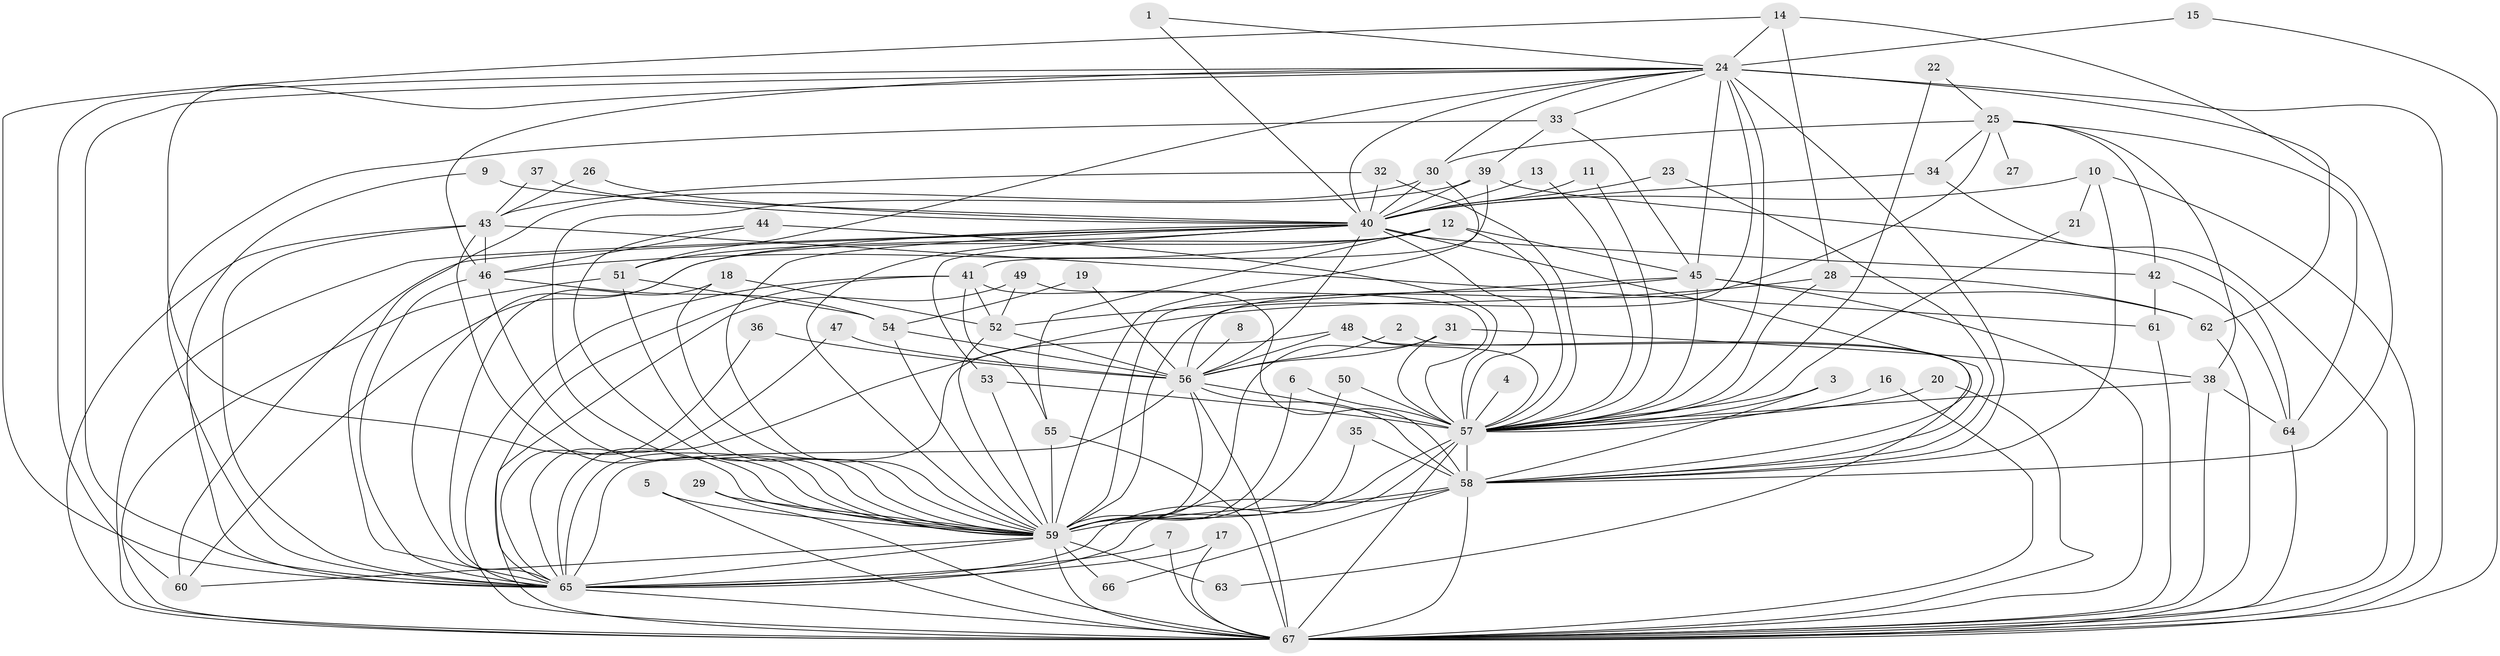 // original degree distribution, {23: 0.015037593984962405, 24: 0.007518796992481203, 20: 0.007518796992481203, 21: 0.015037593984962405, 27: 0.015037593984962405, 19: 0.007518796992481203, 31: 0.007518796992481203, 2: 0.5639097744360902, 4: 0.08270676691729323, 3: 0.18045112781954886, 7: 0.022556390977443608, 6: 0.015037593984962405, 5: 0.045112781954887216, 8: 0.007518796992481203, 9: 0.007518796992481203}
// Generated by graph-tools (version 1.1) at 2025/49/03/09/25 03:49:28]
// undirected, 67 vertices, 185 edges
graph export_dot {
graph [start="1"]
  node [color=gray90,style=filled];
  1;
  2;
  3;
  4;
  5;
  6;
  7;
  8;
  9;
  10;
  11;
  12;
  13;
  14;
  15;
  16;
  17;
  18;
  19;
  20;
  21;
  22;
  23;
  24;
  25;
  26;
  27;
  28;
  29;
  30;
  31;
  32;
  33;
  34;
  35;
  36;
  37;
  38;
  39;
  40;
  41;
  42;
  43;
  44;
  45;
  46;
  47;
  48;
  49;
  50;
  51;
  52;
  53;
  54;
  55;
  56;
  57;
  58;
  59;
  60;
  61;
  62;
  63;
  64;
  65;
  66;
  67;
  1 -- 24 [weight=1.0];
  1 -- 40 [weight=1.0];
  2 -- 56 [weight=1.0];
  2 -- 58 [weight=1.0];
  3 -- 57 [weight=1.0];
  3 -- 58 [weight=1.0];
  4 -- 57 [weight=2.0];
  5 -- 59 [weight=1.0];
  5 -- 67 [weight=1.0];
  6 -- 57 [weight=1.0];
  6 -- 59 [weight=1.0];
  7 -- 65 [weight=1.0];
  7 -- 67 [weight=1.0];
  8 -- 56 [weight=1.0];
  9 -- 40 [weight=1.0];
  9 -- 65 [weight=1.0];
  10 -- 21 [weight=1.0];
  10 -- 40 [weight=1.0];
  10 -- 58 [weight=1.0];
  10 -- 67 [weight=1.0];
  11 -- 40 [weight=1.0];
  11 -- 57 [weight=1.0];
  12 -- 45 [weight=1.0];
  12 -- 46 [weight=1.0];
  12 -- 55 [weight=1.0];
  12 -- 57 [weight=1.0];
  12 -- 59 [weight=1.0];
  12 -- 60 [weight=1.0];
  13 -- 40 [weight=1.0];
  13 -- 57 [weight=1.0];
  14 -- 24 [weight=1.0];
  14 -- 28 [weight=1.0];
  14 -- 58 [weight=1.0];
  14 -- 65 [weight=1.0];
  15 -- 24 [weight=1.0];
  15 -- 67 [weight=1.0];
  16 -- 57 [weight=1.0];
  16 -- 67 [weight=1.0];
  17 -- 65 [weight=1.0];
  17 -- 67 [weight=1.0];
  18 -- 52 [weight=1.0];
  18 -- 59 [weight=1.0];
  18 -- 65 [weight=1.0];
  19 -- 54 [weight=1.0];
  19 -- 56 [weight=1.0];
  20 -- 57 [weight=1.0];
  20 -- 67 [weight=1.0];
  21 -- 57 [weight=1.0];
  22 -- 25 [weight=1.0];
  22 -- 57 [weight=1.0];
  23 -- 40 [weight=1.0];
  23 -- 58 [weight=1.0];
  24 -- 30 [weight=1.0];
  24 -- 33 [weight=1.0];
  24 -- 40 [weight=1.0];
  24 -- 45 [weight=1.0];
  24 -- 46 [weight=1.0];
  24 -- 51 [weight=1.0];
  24 -- 56 [weight=1.0];
  24 -- 57 [weight=2.0];
  24 -- 58 [weight=1.0];
  24 -- 59 [weight=2.0];
  24 -- 60 [weight=1.0];
  24 -- 62 [weight=2.0];
  24 -- 65 [weight=1.0];
  24 -- 67 [weight=3.0];
  25 -- 27 [weight=1.0];
  25 -- 30 [weight=1.0];
  25 -- 34 [weight=1.0];
  25 -- 38 [weight=1.0];
  25 -- 42 [weight=1.0];
  25 -- 59 [weight=1.0];
  25 -- 64 [weight=1.0];
  26 -- 40 [weight=1.0];
  26 -- 43 [weight=1.0];
  28 -- 57 [weight=1.0];
  28 -- 62 [weight=1.0];
  28 -- 65 [weight=1.0];
  29 -- 59 [weight=1.0];
  29 -- 67 [weight=1.0];
  30 -- 40 [weight=1.0];
  30 -- 59 [weight=1.0];
  30 -- 65 [weight=1.0];
  31 -- 38 [weight=1.0];
  31 -- 56 [weight=1.0];
  31 -- 57 [weight=1.0];
  31 -- 59 [weight=1.0];
  32 -- 40 [weight=1.0];
  32 -- 43 [weight=1.0];
  32 -- 57 [weight=1.0];
  33 -- 39 [weight=1.0];
  33 -- 45 [weight=1.0];
  33 -- 65 [weight=1.0];
  34 -- 40 [weight=1.0];
  34 -- 67 [weight=1.0];
  35 -- 58 [weight=1.0];
  35 -- 59 [weight=1.0];
  36 -- 56 [weight=1.0];
  36 -- 65 [weight=1.0];
  37 -- 40 [weight=1.0];
  37 -- 43 [weight=1.0];
  38 -- 57 [weight=1.0];
  38 -- 64 [weight=1.0];
  38 -- 67 [weight=1.0];
  39 -- 40 [weight=1.0];
  39 -- 41 [weight=1.0];
  39 -- 59 [weight=1.0];
  39 -- 64 [weight=1.0];
  40 -- 42 [weight=1.0];
  40 -- 51 [weight=1.0];
  40 -- 53 [weight=1.0];
  40 -- 56 [weight=1.0];
  40 -- 57 [weight=2.0];
  40 -- 58 [weight=2.0];
  40 -- 59 [weight=2.0];
  40 -- 60 [weight=1.0];
  40 -- 65 [weight=1.0];
  40 -- 67 [weight=1.0];
  41 -- 52 [weight=1.0];
  41 -- 55 [weight=1.0];
  41 -- 58 [weight=1.0];
  41 -- 65 [weight=1.0];
  41 -- 67 [weight=1.0];
  42 -- 61 [weight=1.0];
  42 -- 64 [weight=1.0];
  43 -- 46 [weight=1.0];
  43 -- 59 [weight=1.0];
  43 -- 61 [weight=1.0];
  43 -- 65 [weight=1.0];
  43 -- 67 [weight=2.0];
  44 -- 46 [weight=1.0];
  44 -- 57 [weight=2.0];
  44 -- 59 [weight=1.0];
  45 -- 52 [weight=1.0];
  45 -- 57 [weight=1.0];
  45 -- 59 [weight=1.0];
  45 -- 62 [weight=1.0];
  45 -- 67 [weight=1.0];
  46 -- 54 [weight=1.0];
  46 -- 59 [weight=1.0];
  46 -- 65 [weight=1.0];
  47 -- 56 [weight=1.0];
  47 -- 65 [weight=1.0];
  48 -- 56 [weight=2.0];
  48 -- 57 [weight=1.0];
  48 -- 63 [weight=1.0];
  48 -- 65 [weight=1.0];
  49 -- 52 [weight=1.0];
  49 -- 57 [weight=1.0];
  49 -- 67 [weight=2.0];
  50 -- 57 [weight=1.0];
  50 -- 59 [weight=1.0];
  51 -- 54 [weight=1.0];
  51 -- 59 [weight=2.0];
  51 -- 67 [weight=1.0];
  52 -- 56 [weight=1.0];
  52 -- 59 [weight=1.0];
  53 -- 57 [weight=1.0];
  53 -- 59 [weight=1.0];
  54 -- 56 [weight=2.0];
  54 -- 59 [weight=1.0];
  55 -- 59 [weight=1.0];
  55 -- 67 [weight=1.0];
  56 -- 57 [weight=3.0];
  56 -- 58 [weight=1.0];
  56 -- 59 [weight=2.0];
  56 -- 65 [weight=2.0];
  56 -- 67 [weight=1.0];
  57 -- 58 [weight=2.0];
  57 -- 59 [weight=4.0];
  57 -- 65 [weight=2.0];
  57 -- 67 [weight=2.0];
  58 -- 59 [weight=2.0];
  58 -- 65 [weight=2.0];
  58 -- 66 [weight=1.0];
  58 -- 67 [weight=1.0];
  59 -- 60 [weight=1.0];
  59 -- 63 [weight=1.0];
  59 -- 65 [weight=2.0];
  59 -- 66 [weight=1.0];
  59 -- 67 [weight=2.0];
  61 -- 67 [weight=1.0];
  62 -- 67 [weight=1.0];
  64 -- 67 [weight=1.0];
  65 -- 67 [weight=2.0];
}
